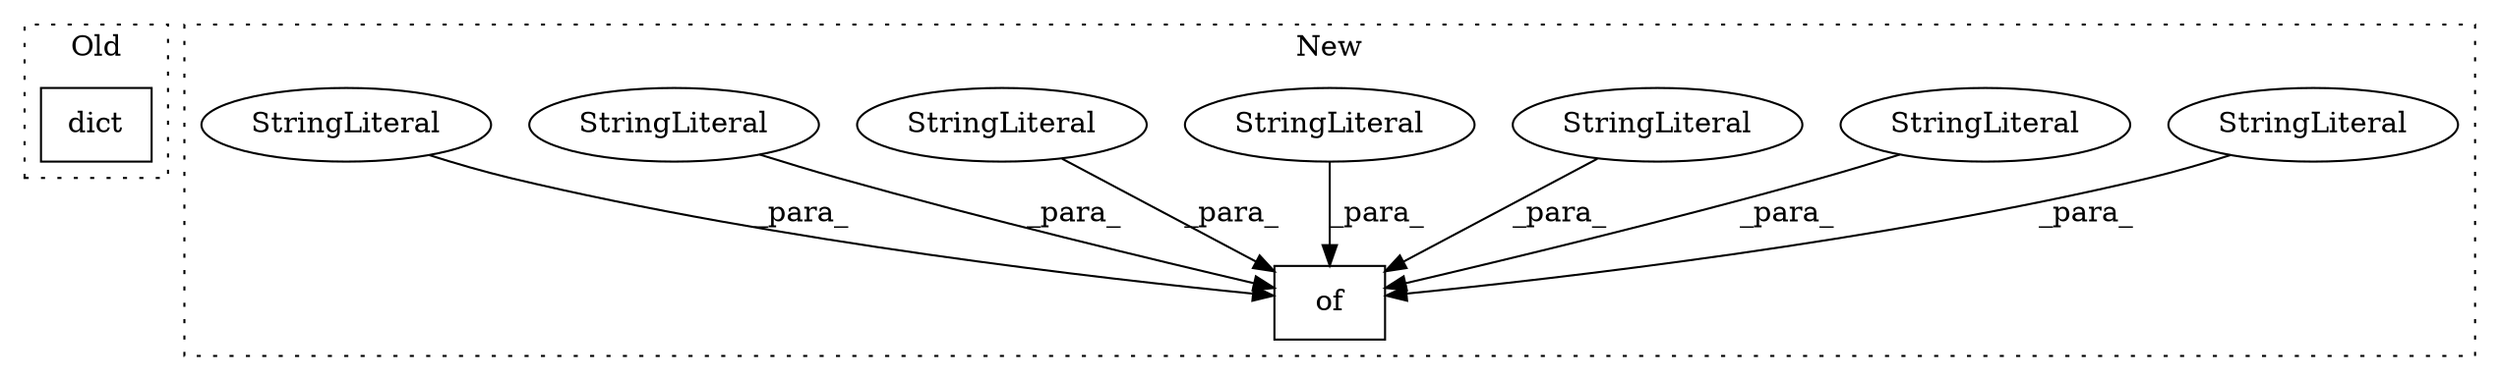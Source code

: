 digraph G {
subgraph cluster0 {
1 [label="dict" a="32" s="4517,4757" l="5,1" shape="box"];
label = "Old";
style="dotted";
}
subgraph cluster1 {
2 [label="of" a="32" s="4549,4956" l="3,1" shape="box"];
3 [label="StringLiteral" a="45" s="4857" l="22" shape="ellipse"];
4 [label="StringLiteral" a="45" s="4641" l="12" shape="ellipse"];
5 [label="StringLiteral" a="45" s="4738" l="17" shape="ellipse"];
6 [label="StringLiteral" a="45" s="4605" l="6" shape="ellipse"];
7 [label="StringLiteral" a="45" s="4692" l="15" shape="ellipse"];
8 [label="StringLiteral" a="45" s="4933" l="12" shape="ellipse"];
9 [label="StringLiteral" a="45" s="4617" l="9" shape="ellipse"];
label = "New";
style="dotted";
}
3 -> 2 [label="_para_"];
4 -> 2 [label="_para_"];
5 -> 2 [label="_para_"];
6 -> 2 [label="_para_"];
7 -> 2 [label="_para_"];
8 -> 2 [label="_para_"];
9 -> 2 [label="_para_"];
}